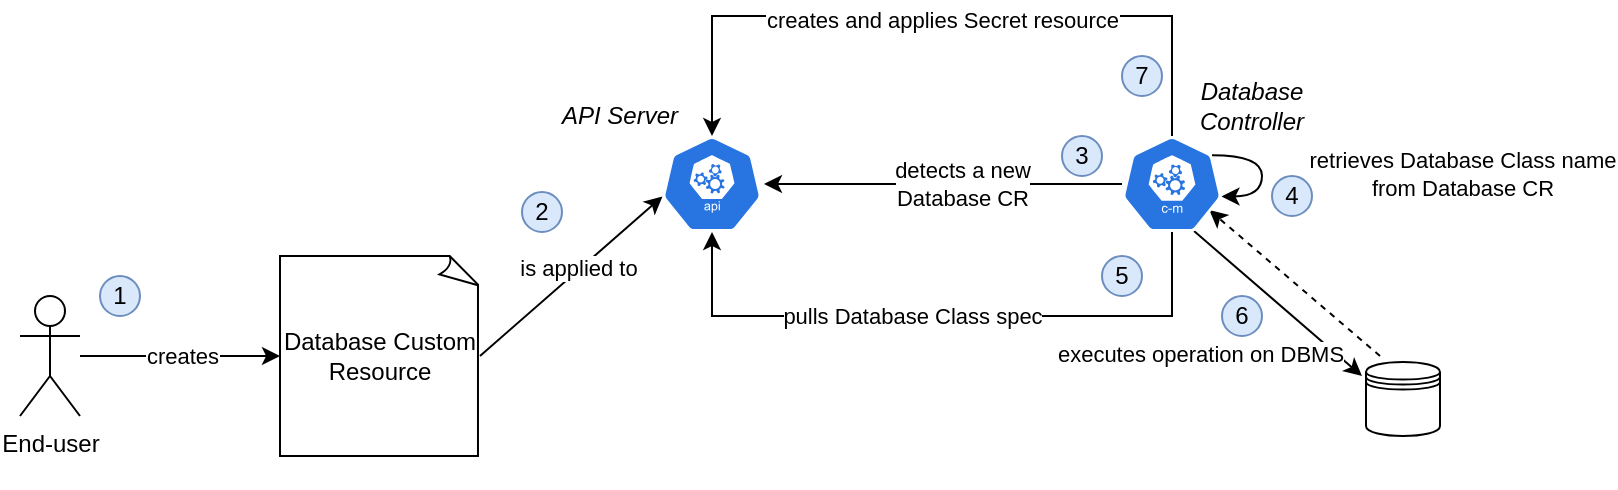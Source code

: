 <mxfile version="14.5.1" type="device"><diagram id="U5A9tijgl2ZxFTNr-JEi" name="Page-1"><mxGraphModel dx="1394" dy="1741" grid="1" gridSize="10" guides="1" tooltips="1" connect="1" arrows="1" fold="1" page="1" pageScale="1" pageWidth="827" pageHeight="1169" math="0" shadow="0"><root><mxCell id="0"/><mxCell id="1" parent="0"/><mxCell id="m0S4chGFx_FVI8pukCub-34" style="edgeStyle=none;rounded=0;orthogonalLoop=1;jettySize=auto;html=1;entryX=0.873;entryY=0.771;entryDx=0;entryDy=0;entryPerimeter=0;dashed=1;" parent="1" target="m0S4chGFx_FVI8pukCub-12" edge="1"><mxGeometry relative="1" as="geometry"><mxPoint x="710" y="140" as="sourcePoint"/></mxGeometry></mxCell><mxCell id="m0S4chGFx_FVI8pukCub-9" style="edgeStyle=none;rounded=0;orthogonalLoop=1;jettySize=auto;html=1;exitX=1;exitY=0.5;exitDx=0;exitDy=0;exitPerimeter=0;entryX=0.005;entryY=0.63;entryDx=0;entryDy=0;entryPerimeter=0;" parent="1" source="m0S4chGFx_FVI8pukCub-1" target="m0S4chGFx_FVI8pukCub-8" edge="1"><mxGeometry relative="1" as="geometry"/></mxCell><mxCell id="m0S4chGFx_FVI8pukCub-10" value="&lt;div&gt;is applied to&lt;/div&gt;" style="edgeLabel;html=1;align=center;verticalAlign=middle;resizable=0;points=[];" parent="m0S4chGFx_FVI8pukCub-9" vertex="1" connectable="0"><mxGeometry x="0.085" y="1" relative="1" as="geometry"><mxPoint as="offset"/></mxGeometry></mxCell><mxCell id="m0S4chGFx_FVI8pukCub-1" value="Database Custom Resource" style="whiteSpace=wrap;html=1;shape=mxgraph.basic.document" parent="1" vertex="1"><mxGeometry x="160" y="90" width="100" height="100" as="geometry"/></mxCell><mxCell id="m0S4chGFx_FVI8pukCub-5" style="rounded=0;orthogonalLoop=1;jettySize=auto;html=1;" parent="1" source="m0S4chGFx_FVI8pukCub-2" target="m0S4chGFx_FVI8pukCub-1" edge="1"><mxGeometry relative="1" as="geometry"/></mxCell><mxCell id="m0S4chGFx_FVI8pukCub-11" value="&lt;div&gt;creates&lt;/div&gt;" style="edgeLabel;html=1;align=center;verticalAlign=middle;resizable=0;points=[];" parent="m0S4chGFx_FVI8pukCub-5" vertex="1" connectable="0"><mxGeometry x="-0.492" y="3" relative="1" as="geometry"><mxPoint x="25" y="3" as="offset"/></mxGeometry></mxCell><mxCell id="m0S4chGFx_FVI8pukCub-2" value="&lt;div&gt;End-user&lt;/div&gt;&lt;div&gt;&lt;br&gt;&lt;/div&gt;" style="shape=umlActor;verticalLabelPosition=bottom;verticalAlign=top;html=1;outlineConnect=0;" parent="1" vertex="1"><mxGeometry x="30" y="110" width="30" height="60" as="geometry"/></mxCell><mxCell id="m0S4chGFx_FVI8pukCub-8" value="" style="html=1;dashed=0;whitespace=wrap;fillColor=#2875E2;strokeColor=#ffffff;points=[[0.005,0.63,0],[0.1,0.2,0],[0.9,0.2,0],[0.5,0,0],[0.995,0.63,0],[0.72,0.99,0],[0.5,1,0],[0.28,0.99,0]];shape=mxgraph.kubernetes.icon;prIcon=api" parent="1" vertex="1"><mxGeometry x="351" y="30" width="50" height="48" as="geometry"/></mxCell><mxCell id="m0S4chGFx_FVI8pukCub-14" style="edgeStyle=none;rounded=0;orthogonalLoop=1;jettySize=auto;html=1;entryX=1.02;entryY=0.5;entryDx=0;entryDy=0;entryPerimeter=0;" parent="1" source="m0S4chGFx_FVI8pukCub-12" target="m0S4chGFx_FVI8pukCub-8" edge="1"><mxGeometry relative="1" as="geometry"/></mxCell><mxCell id="m0S4chGFx_FVI8pukCub-15" value="&lt;div&gt;detects a new&lt;/div&gt;&lt;div&gt;Database CR&lt;br&gt;&lt;/div&gt;" style="edgeLabel;html=1;align=center;verticalAlign=middle;resizable=0;points=[];" parent="m0S4chGFx_FVI8pukCub-14" vertex="1" connectable="0"><mxGeometry x="-0.229" y="-1" relative="1" as="geometry"><mxPoint x="-11" y="1" as="offset"/></mxGeometry></mxCell><mxCell id="m0S4chGFx_FVI8pukCub-18" style="edgeStyle=elbowEdgeStyle;rounded=0;orthogonalLoop=1;jettySize=auto;html=1;elbow=vertical;entryX=0.5;entryY=1;entryDx=0;entryDy=0;entryPerimeter=0;" parent="1" source="m0S4chGFx_FVI8pukCub-12" target="m0S4chGFx_FVI8pukCub-8" edge="1"><mxGeometry relative="1" as="geometry"><mxPoint x="606" y="160" as="targetPoint"/><Array as="points"><mxPoint x="491" y="120"/></Array></mxGeometry></mxCell><mxCell id="m0S4chGFx_FVI8pukCub-28" value="pulls Database Class spec" style="edgeLabel;html=1;align=center;verticalAlign=middle;resizable=0;points=[];" parent="m0S4chGFx_FVI8pukCub-18" vertex="1" connectable="0"><mxGeometry x="0.096" relative="1" as="geometry"><mxPoint as="offset"/></mxGeometry></mxCell><mxCell id="m0S4chGFx_FVI8pukCub-26" style="edgeStyle=orthogonalEdgeStyle;rounded=0;orthogonalLoop=1;jettySize=auto;elbow=vertical;html=1;exitX=0.9;exitY=0.2;exitDx=0;exitDy=0;exitPerimeter=0;curved=1;entryX=0.995;entryY=0.63;entryDx=0;entryDy=0;entryPerimeter=0;" parent="1" source="m0S4chGFx_FVI8pukCub-12" target="m0S4chGFx_FVI8pukCub-12" edge="1"><mxGeometry relative="1" as="geometry"><mxPoint x="691" y="39.667" as="targetPoint"/><Array as="points"><mxPoint x="651" y="40"/><mxPoint x="651" y="60"/></Array></mxGeometry></mxCell><mxCell id="m0S4chGFx_FVI8pukCub-27" value="&lt;div&gt;retrieves Database Class name&lt;/div&gt;&lt;div&gt;from Database CR&lt;br&gt;&lt;/div&gt;" style="edgeLabel;html=1;align=center;verticalAlign=middle;resizable=0;points=[];" parent="m0S4chGFx_FVI8pukCub-26" vertex="1" connectable="0"><mxGeometry x="-0.158" y="-2" relative="1" as="geometry"><mxPoint x="102" y="7" as="offset"/></mxGeometry></mxCell><mxCell id="m0S4chGFx_FVI8pukCub-30" style="rounded=0;orthogonalLoop=1;jettySize=auto;html=1;exitX=0.72;exitY=0.99;exitDx=0;exitDy=0;exitPerimeter=0;" parent="1" source="m0S4chGFx_FVI8pukCub-12" edge="1"><mxGeometry relative="1" as="geometry"><mxPoint x="701" y="150" as="targetPoint"/></mxGeometry></mxCell><mxCell id="m0S4chGFx_FVI8pukCub-32" value="executes operation on DBMS" style="edgeLabel;html=1;align=center;verticalAlign=middle;resizable=0;points=[];" parent="m0S4chGFx_FVI8pukCub-30" vertex="1" connectable="0"><mxGeometry x="0.293" relative="1" as="geometry"><mxPoint x="-51" y="15" as="offset"/></mxGeometry></mxCell><mxCell id="m0S4chGFx_FVI8pukCub-36" style="edgeStyle=elbowEdgeStyle;rounded=0;orthogonalLoop=1;jettySize=auto;html=1;exitX=0.5;exitY=0;exitDx=0;exitDy=0;exitPerimeter=0;entryX=0.5;entryY=1;entryDx=0;entryDy=0;elbow=vertical;" parent="1" source="m0S4chGFx_FVI8pukCub-12" edge="1"><mxGeometry relative="1" as="geometry"><mxPoint x="376" y="30" as="targetPoint"/><Array as="points"><mxPoint x="491" y="-30"/></Array></mxGeometry></mxCell><mxCell id="m0S4chGFx_FVI8pukCub-44" value="creates and applies Secret resource" style="edgeLabel;html=1;align=center;verticalAlign=middle;resizable=0;points=[];" parent="m0S4chGFx_FVI8pukCub-36" vertex="1" connectable="0"><mxGeometry x="0.234" y="2" relative="1" as="geometry"><mxPoint x="41" as="offset"/></mxGeometry></mxCell><mxCell id="m0S4chGFx_FVI8pukCub-12" value="" style="html=1;dashed=0;whitespace=wrap;fillColor=#2875E2;strokeColor=#ffffff;points=[[0.005,0.63,0],[0.1,0.2,0],[0.9,0.2,0],[0.5,0,0],[0.995,0.63,0],[0.72,0.99,0],[0.5,1,0],[0.28,0.99,0]];shape=mxgraph.kubernetes.icon;prIcon=c_m" parent="1" vertex="1"><mxGeometry x="581" y="30" width="50" height="48" as="geometry"/></mxCell><mxCell id="m0S4chGFx_FVI8pukCub-16" value="Database Controller" style="text;html=1;align=center;verticalAlign=middle;whiteSpace=wrap;rounded=0;fontStyle=2" parent="1" vertex="1"><mxGeometry x="611" y="5" width="70" height="20" as="geometry"/></mxCell><mxCell id="m0S4chGFx_FVI8pukCub-19" value="1" style="ellipse;whiteSpace=wrap;html=1;aspect=fixed;fillColor=#dae8fc;strokeColor=#6c8ebf;" parent="1" vertex="1"><mxGeometry x="70" y="100" width="20" height="20" as="geometry"/></mxCell><mxCell id="m0S4chGFx_FVI8pukCub-20" value="2" style="ellipse;whiteSpace=wrap;html=1;aspect=fixed;fillColor=#dae8fc;strokeColor=#6c8ebf;" parent="1" vertex="1"><mxGeometry x="281" y="58" width="20" height="20" as="geometry"/></mxCell><mxCell id="m0S4chGFx_FVI8pukCub-21" value="3" style="ellipse;whiteSpace=wrap;html=1;aspect=fixed;fillColor=#dae8fc;strokeColor=#6c8ebf;" parent="1" vertex="1"><mxGeometry x="551" y="30" width="20" height="20" as="geometry"/></mxCell><mxCell id="m0S4chGFx_FVI8pukCub-23" value="4" style="ellipse;whiteSpace=wrap;html=1;aspect=fixed;fillColor=#dae8fc;strokeColor=#6c8ebf;" parent="1" vertex="1"><mxGeometry x="656" y="50" width="20" height="20" as="geometry"/></mxCell><mxCell id="m0S4chGFx_FVI8pukCub-29" value="5" style="ellipse;whiteSpace=wrap;html=1;aspect=fixed;fillColor=#dae8fc;strokeColor=#6c8ebf;" parent="1" vertex="1"><mxGeometry x="571" y="90" width="20" height="20" as="geometry"/></mxCell><mxCell id="m0S4chGFx_FVI8pukCub-35" value="6" style="ellipse;whiteSpace=wrap;html=1;aspect=fixed;fillColor=#dae8fc;strokeColor=#6c8ebf;" parent="1" vertex="1"><mxGeometry x="631" y="110" width="20" height="20" as="geometry"/></mxCell><mxCell id="m0S4chGFx_FVI8pukCub-42" value="&lt;i&gt;API Server&lt;/i&gt;" style="text;html=1;strokeColor=none;fillColor=none;align=center;verticalAlign=middle;whiteSpace=wrap;rounded=0;" parent="1" vertex="1"><mxGeometry x="295" y="5" width="70" height="30" as="geometry"/></mxCell><mxCell id="m0S4chGFx_FVI8pukCub-43" value="7" style="ellipse;whiteSpace=wrap;html=1;aspect=fixed;fillColor=#dae8fc;strokeColor=#6c8ebf;" parent="1" vertex="1"><mxGeometry x="581" y="-10" width="20" height="20" as="geometry"/></mxCell><mxCell id="QnESyox-b9EhkPv8CSIH-1" value="" style="shape=datastore;whiteSpace=wrap;html=1;" vertex="1" parent="1"><mxGeometry x="703" y="143" width="37" height="37" as="geometry"/></mxCell></root></mxGraphModel></diagram></mxfile>